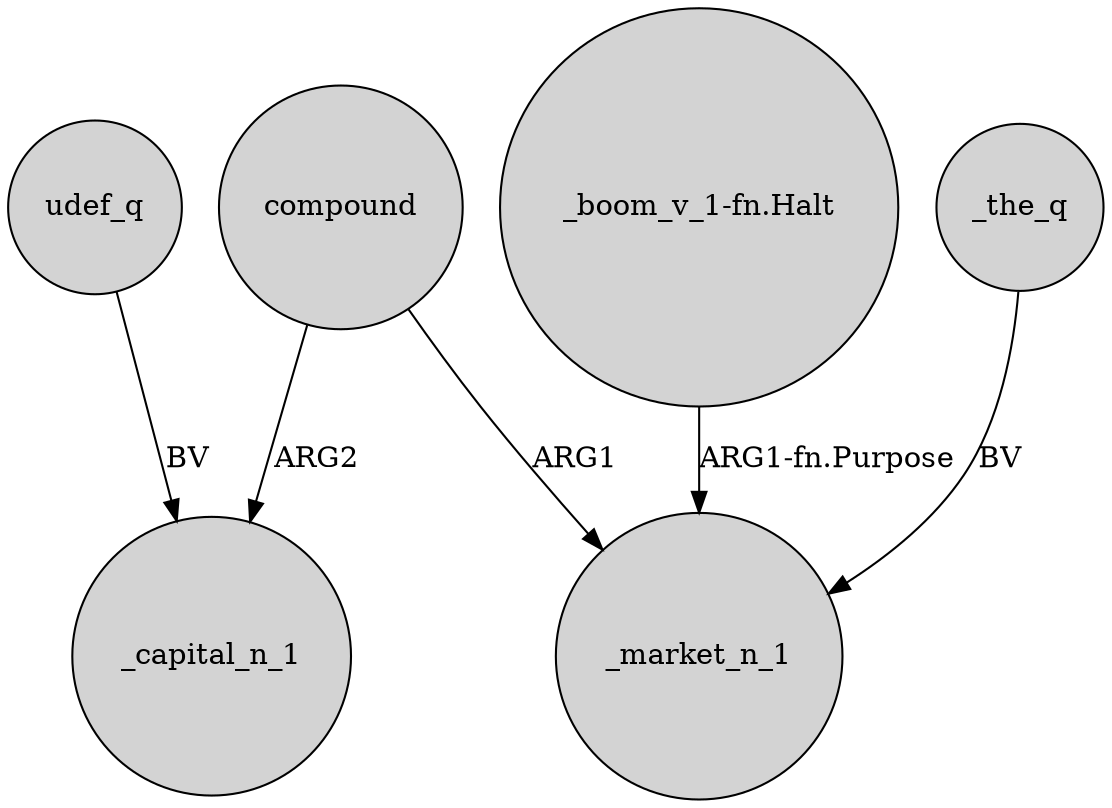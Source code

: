 digraph {
	node [shape=circle style=filled]
	compound -> _capital_n_1 [label=ARG2]
	udef_q -> _capital_n_1 [label=BV]
	compound -> _market_n_1 [label=ARG1]
	_the_q -> _market_n_1 [label=BV]
	"_boom_v_1-fn.Halt" -> _market_n_1 [label="ARG1-fn.Purpose"]
}
